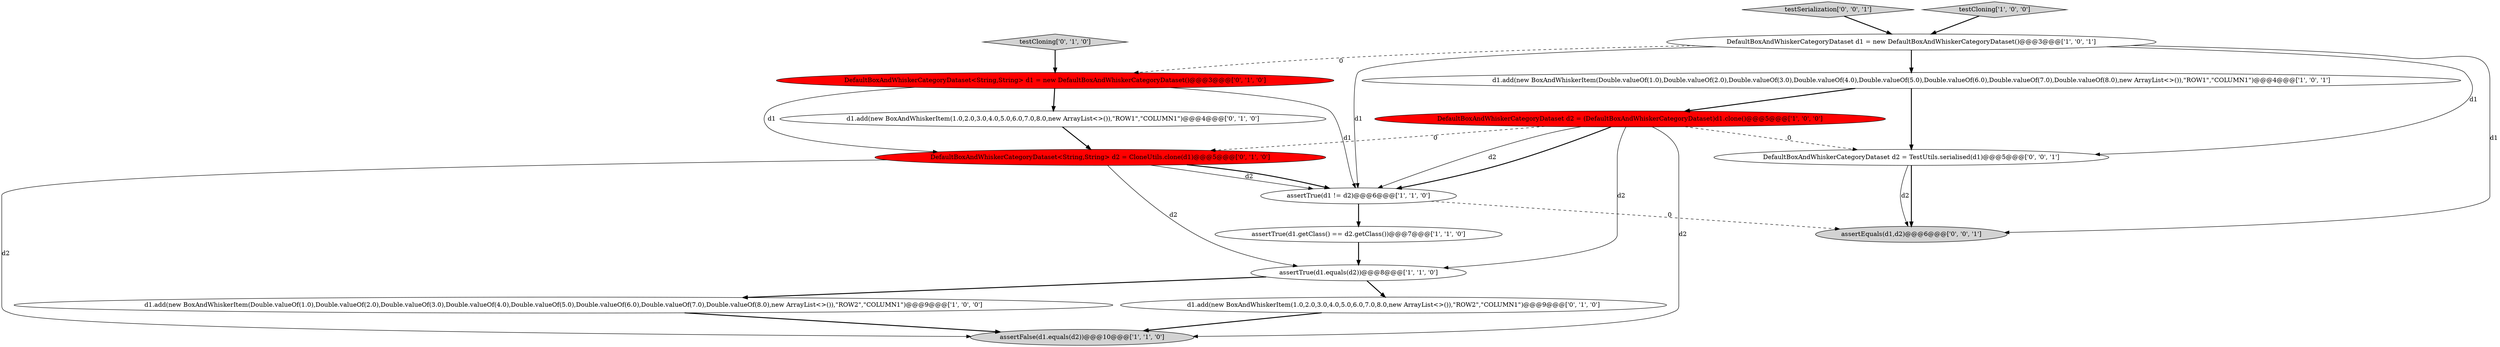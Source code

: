 digraph {
0 [style = filled, label = "assertTrue(d1.getClass() == d2.getClass())@@@7@@@['1', '1', '0']", fillcolor = white, shape = ellipse image = "AAA0AAABBB1BBB"];
6 [style = filled, label = "assertTrue(d1 != d2)@@@6@@@['1', '1', '0']", fillcolor = white, shape = ellipse image = "AAA0AAABBB1BBB"];
14 [style = filled, label = "DefaultBoxAndWhiskerCategoryDataset d2 = TestUtils.serialised(d1)@@@5@@@['0', '0', '1']", fillcolor = white, shape = ellipse image = "AAA0AAABBB3BBB"];
1 [style = filled, label = "DefaultBoxAndWhiskerCategoryDataset d2 = (DefaultBoxAndWhiskerCategoryDataset)d1.clone()@@@5@@@['1', '0', '0']", fillcolor = red, shape = ellipse image = "AAA1AAABBB1BBB"];
4 [style = filled, label = "d1.add(new BoxAndWhiskerItem(Double.valueOf(1.0),Double.valueOf(2.0),Double.valueOf(3.0),Double.valueOf(4.0),Double.valueOf(5.0),Double.valueOf(6.0),Double.valueOf(7.0),Double.valueOf(8.0),new ArrayList<>()),\"ROW2\",\"COLUMN1\")@@@9@@@['1', '0', '0']", fillcolor = white, shape = ellipse image = "AAA0AAABBB1BBB"];
10 [style = filled, label = "DefaultBoxAndWhiskerCategoryDataset<String,String> d1 = new DefaultBoxAndWhiskerCategoryDataset()@@@3@@@['0', '1', '0']", fillcolor = red, shape = ellipse image = "AAA1AAABBB2BBB"];
15 [style = filled, label = "testSerialization['0', '0', '1']", fillcolor = lightgray, shape = diamond image = "AAA0AAABBB3BBB"];
9 [style = filled, label = "testCloning['0', '1', '0']", fillcolor = lightgray, shape = diamond image = "AAA0AAABBB2BBB"];
16 [style = filled, label = "assertEquals(d1,d2)@@@6@@@['0', '0', '1']", fillcolor = lightgray, shape = ellipse image = "AAA0AAABBB3BBB"];
13 [style = filled, label = "DefaultBoxAndWhiskerCategoryDataset<String,String> d2 = CloneUtils.clone(d1)@@@5@@@['0', '1', '0']", fillcolor = red, shape = ellipse image = "AAA1AAABBB2BBB"];
2 [style = filled, label = "testCloning['1', '0', '0']", fillcolor = lightgray, shape = diamond image = "AAA0AAABBB1BBB"];
3 [style = filled, label = "assertTrue(d1.equals(d2))@@@8@@@['1', '1', '0']", fillcolor = white, shape = ellipse image = "AAA0AAABBB1BBB"];
8 [style = filled, label = "d1.add(new BoxAndWhiskerItem(Double.valueOf(1.0),Double.valueOf(2.0),Double.valueOf(3.0),Double.valueOf(4.0),Double.valueOf(5.0),Double.valueOf(6.0),Double.valueOf(7.0),Double.valueOf(8.0),new ArrayList<>()),\"ROW1\",\"COLUMN1\")@@@4@@@['1', '0', '1']", fillcolor = white, shape = ellipse image = "AAA0AAABBB1BBB"];
7 [style = filled, label = "DefaultBoxAndWhiskerCategoryDataset d1 = new DefaultBoxAndWhiskerCategoryDataset()@@@3@@@['1', '0', '1']", fillcolor = white, shape = ellipse image = "AAA0AAABBB1BBB"];
11 [style = filled, label = "d1.add(new BoxAndWhiskerItem(1.0,2.0,3.0,4.0,5.0,6.0,7.0,8.0,new ArrayList<>()),\"ROW2\",\"COLUMN1\")@@@9@@@['0', '1', '0']", fillcolor = white, shape = ellipse image = "AAA0AAABBB2BBB"];
5 [style = filled, label = "assertFalse(d1.equals(d2))@@@10@@@['1', '1', '0']", fillcolor = lightgray, shape = ellipse image = "AAA0AAABBB1BBB"];
12 [style = filled, label = "d1.add(new BoxAndWhiskerItem(1.0,2.0,3.0,4.0,5.0,6.0,7.0,8.0,new ArrayList<>()),\"ROW1\",\"COLUMN1\")@@@4@@@['0', '1', '0']", fillcolor = white, shape = ellipse image = "AAA0AAABBB2BBB"];
0->3 [style = bold, label=""];
14->16 [style = bold, label=""];
10->6 [style = solid, label="d1"];
15->7 [style = bold, label=""];
1->3 [style = solid, label="d2"];
13->5 [style = solid, label="d2"];
1->14 [style = dashed, label="0"];
3->11 [style = bold, label=""];
8->14 [style = bold, label=""];
6->0 [style = bold, label=""];
13->6 [style = solid, label="d2"];
9->10 [style = bold, label=""];
7->16 [style = solid, label="d1"];
7->8 [style = bold, label=""];
3->4 [style = bold, label=""];
14->16 [style = solid, label="d2"];
1->13 [style = dashed, label="0"];
8->1 [style = bold, label=""];
12->13 [style = bold, label=""];
11->5 [style = bold, label=""];
1->5 [style = solid, label="d2"];
1->6 [style = solid, label="d2"];
6->16 [style = dashed, label="0"];
1->6 [style = bold, label=""];
10->13 [style = solid, label="d1"];
7->6 [style = solid, label="d1"];
10->12 [style = bold, label=""];
7->10 [style = dashed, label="0"];
13->3 [style = solid, label="d2"];
2->7 [style = bold, label=""];
13->6 [style = bold, label=""];
4->5 [style = bold, label=""];
7->14 [style = solid, label="d1"];
}
